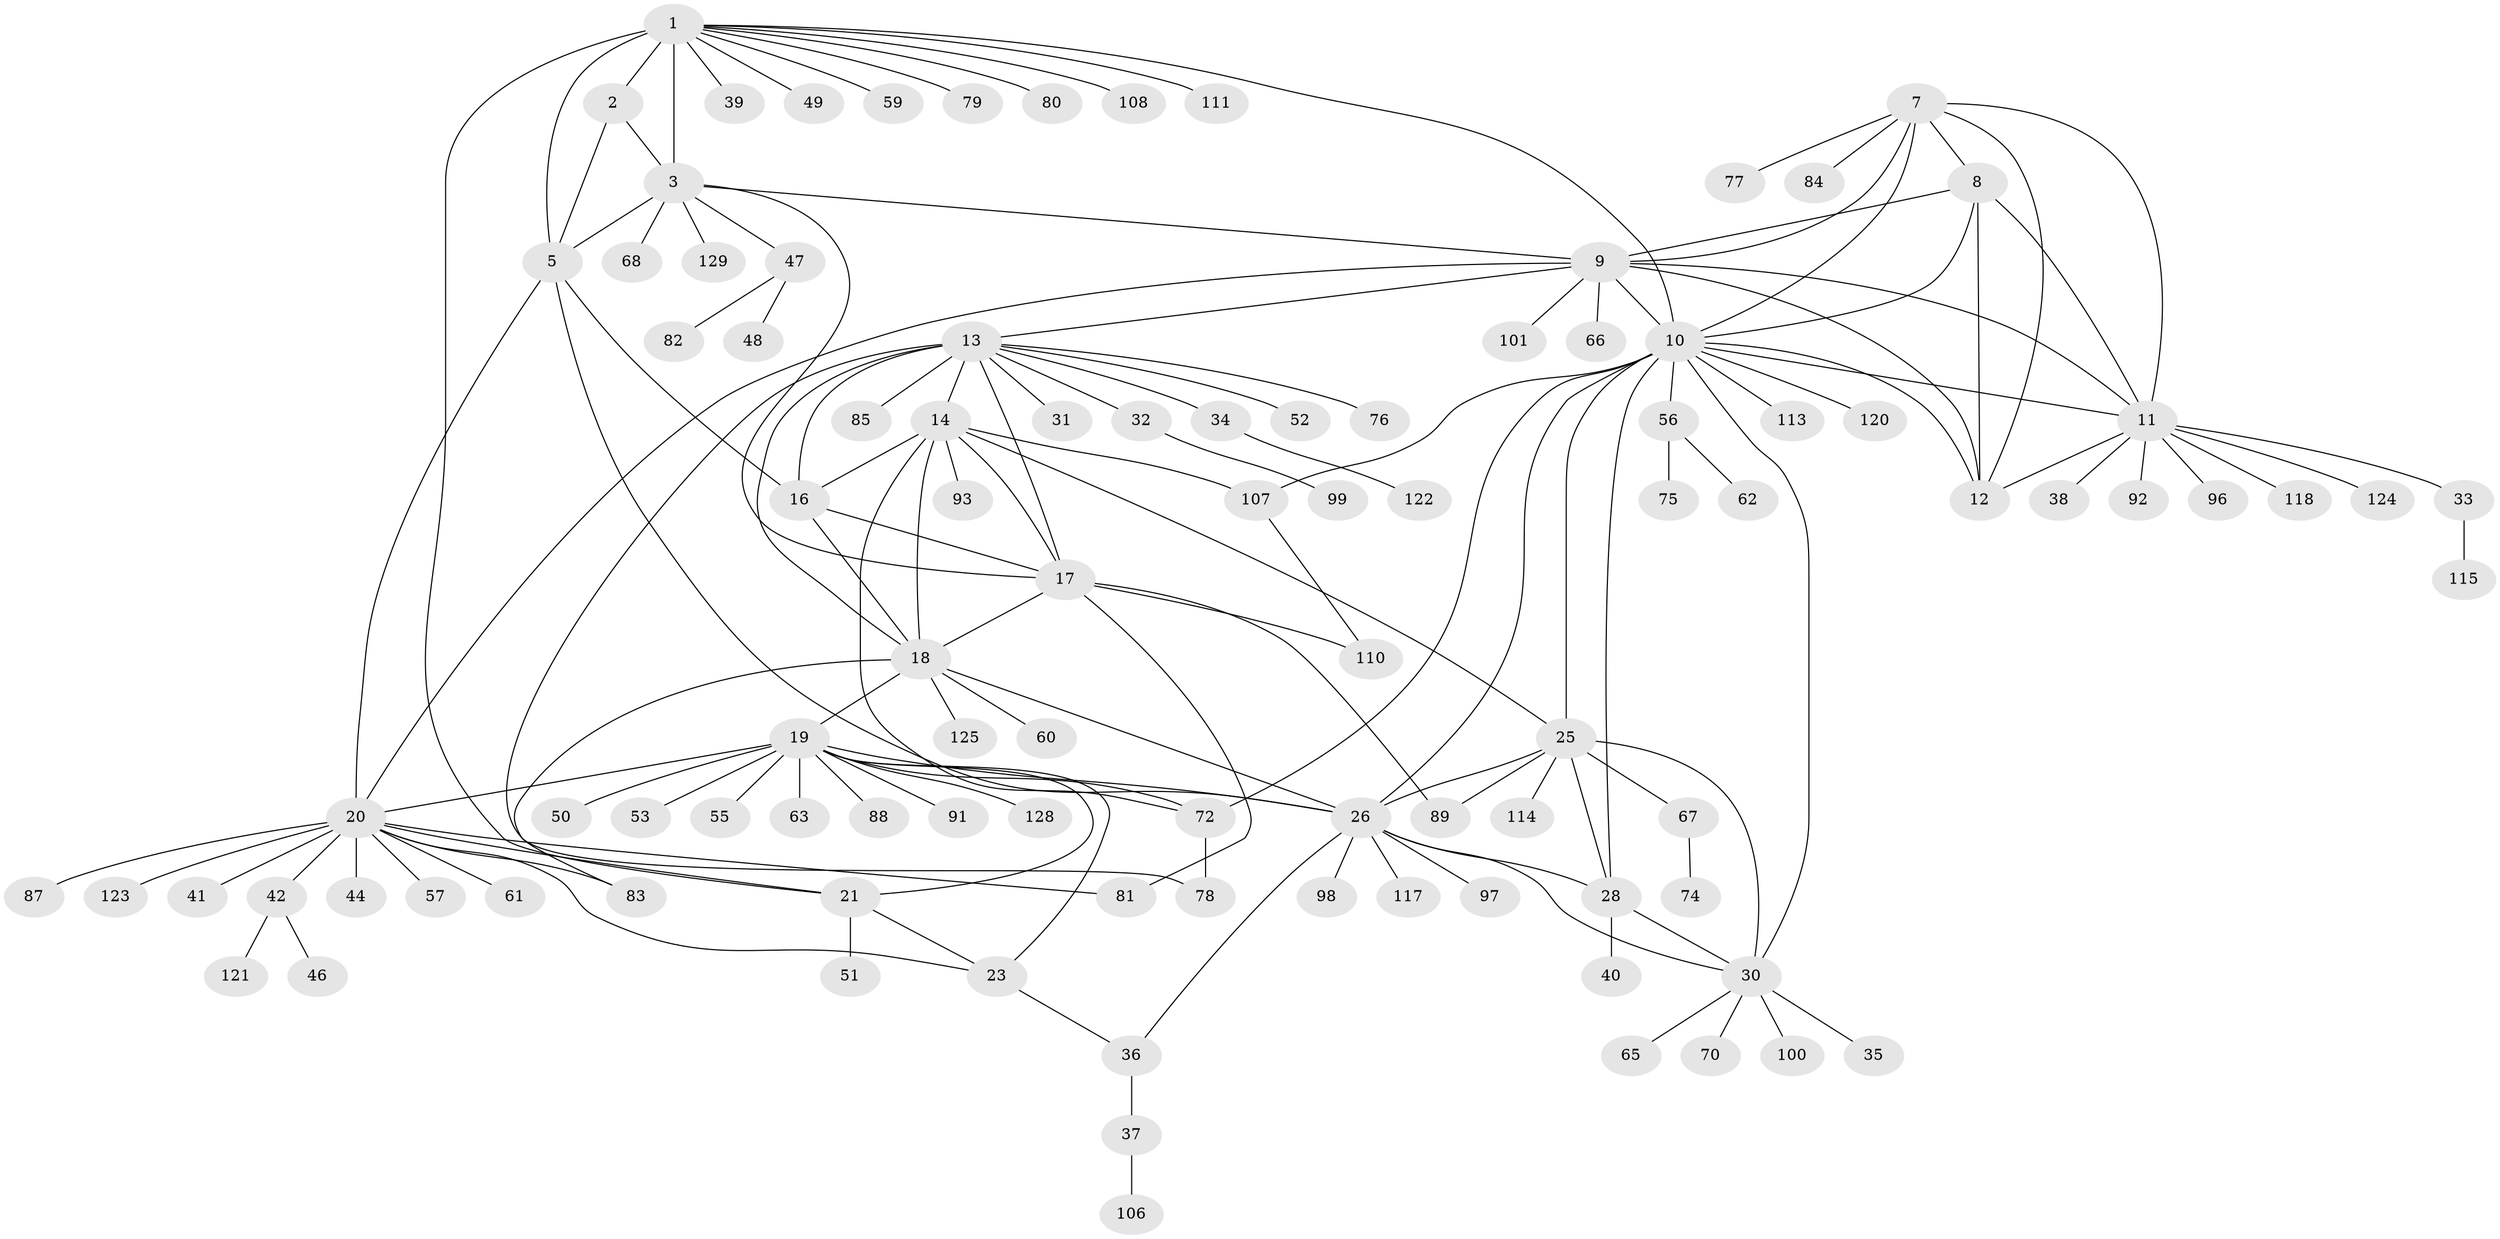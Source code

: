 // original degree distribution, {10: 0.06923076923076923, 5: 0.007692307692307693, 7: 0.046153846153846156, 9: 0.015384615384615385, 8: 0.038461538461538464, 6: 0.03076923076923077, 12: 0.023076923076923078, 1: 0.5538461538461539, 2: 0.13846153846153847, 3: 0.05384615384615385, 4: 0.023076923076923078}
// Generated by graph-tools (version 1.1) at 2025/11/02/27/25 16:11:30]
// undirected, 100 vertices, 146 edges
graph export_dot {
graph [start="1"]
  node [color=gray90,style=filled];
  1 [super="+4"];
  2;
  3 [super="+6"];
  5;
  7;
  8 [super="+104"];
  9 [super="+119"];
  10 [super="+27"];
  11 [super="+103"];
  12 [super="+45"];
  13 [super="+15"];
  14 [super="+109"];
  16 [super="+116"];
  17 [super="+112"];
  18 [super="+73"];
  19 [super="+24"];
  20 [super="+22"];
  21 [super="+126"];
  23;
  25 [super="+29"];
  26 [super="+86"];
  28 [super="+127"];
  30 [super="+58"];
  31;
  32;
  33 [super="+64"];
  34 [super="+69"];
  35;
  36;
  37 [super="+43"];
  38;
  39;
  40;
  41;
  42;
  44;
  46;
  47;
  48 [super="+71"];
  49 [super="+54"];
  50;
  51;
  52;
  53;
  55 [super="+94"];
  56 [super="+105"];
  57;
  59;
  60;
  61;
  62;
  63;
  65;
  66;
  67 [super="+102"];
  68;
  70;
  72 [super="+95"];
  74;
  75;
  76 [super="+90"];
  77;
  78;
  79 [super="+130"];
  80;
  81;
  82;
  83;
  84;
  85;
  87;
  88;
  89;
  91;
  92;
  93;
  96;
  97;
  98;
  99;
  100;
  101;
  106;
  107;
  108;
  110;
  111;
  113;
  114;
  115;
  117;
  118;
  120;
  121;
  122;
  123;
  124;
  125;
  128;
  129;
  1 -- 2 [weight=2];
  1 -- 3 [weight=4];
  1 -- 5 [weight=2];
  1 -- 10;
  1 -- 39;
  1 -- 59;
  1 -- 111;
  1 -- 108;
  1 -- 79;
  1 -- 80;
  1 -- 49;
  1 -- 21;
  2 -- 3 [weight=2];
  2 -- 5;
  3 -- 5 [weight=2];
  3 -- 47;
  3 -- 129;
  3 -- 17;
  3 -- 68;
  3 -- 9;
  5 -- 20;
  5 -- 26;
  5 -- 16;
  7 -- 8;
  7 -- 9;
  7 -- 10;
  7 -- 11;
  7 -- 12;
  7 -- 77;
  7 -- 84;
  8 -- 9;
  8 -- 10;
  8 -- 11;
  8 -- 12;
  9 -- 10;
  9 -- 11;
  9 -- 12;
  9 -- 13;
  9 -- 66;
  9 -- 101;
  9 -- 20;
  10 -- 11;
  10 -- 12;
  10 -- 56;
  10 -- 107;
  10 -- 113;
  10 -- 26;
  10 -- 72;
  10 -- 25 [weight=2];
  10 -- 28;
  10 -- 120;
  10 -- 30;
  11 -- 12;
  11 -- 33;
  11 -- 38;
  11 -- 92;
  11 -- 96;
  11 -- 118;
  11 -- 124;
  13 -- 14 [weight=2];
  13 -- 16 [weight=2];
  13 -- 17 [weight=2];
  13 -- 18 [weight=2];
  13 -- 31;
  13 -- 32;
  13 -- 34;
  13 -- 76;
  13 -- 78;
  13 -- 52;
  13 -- 85;
  14 -- 16;
  14 -- 17;
  14 -- 18;
  14 -- 25;
  14 -- 72;
  14 -- 93;
  14 -- 107;
  16 -- 17;
  16 -- 18;
  17 -- 18;
  17 -- 81;
  17 -- 89;
  17 -- 110;
  18 -- 19;
  18 -- 60;
  18 -- 83;
  18 -- 125;
  18 -- 26;
  19 -- 20 [weight=4];
  19 -- 21 [weight=2];
  19 -- 23 [weight=2];
  19 -- 26;
  19 -- 50;
  19 -- 53;
  19 -- 88;
  19 -- 91;
  19 -- 128;
  19 -- 55;
  19 -- 63;
  19 -- 72;
  20 -- 21 [weight=2];
  20 -- 23 [weight=2];
  20 -- 57;
  20 -- 81;
  20 -- 83;
  20 -- 41;
  20 -- 42;
  20 -- 44;
  20 -- 87;
  20 -- 123;
  20 -- 61;
  21 -- 23;
  21 -- 51;
  23 -- 36;
  25 -- 26 [weight=2];
  25 -- 28 [weight=2];
  25 -- 30 [weight=2];
  25 -- 89;
  25 -- 114;
  25 -- 67;
  26 -- 28;
  26 -- 30;
  26 -- 98;
  26 -- 97;
  26 -- 36;
  26 -- 117;
  28 -- 30;
  28 -- 40;
  30 -- 35;
  30 -- 65;
  30 -- 70;
  30 -- 100;
  32 -- 99;
  33 -- 115;
  34 -- 122;
  36 -- 37;
  37 -- 106;
  42 -- 46;
  42 -- 121;
  47 -- 48;
  47 -- 82;
  56 -- 62;
  56 -- 75;
  67 -- 74;
  72 -- 78;
  107 -- 110;
}
